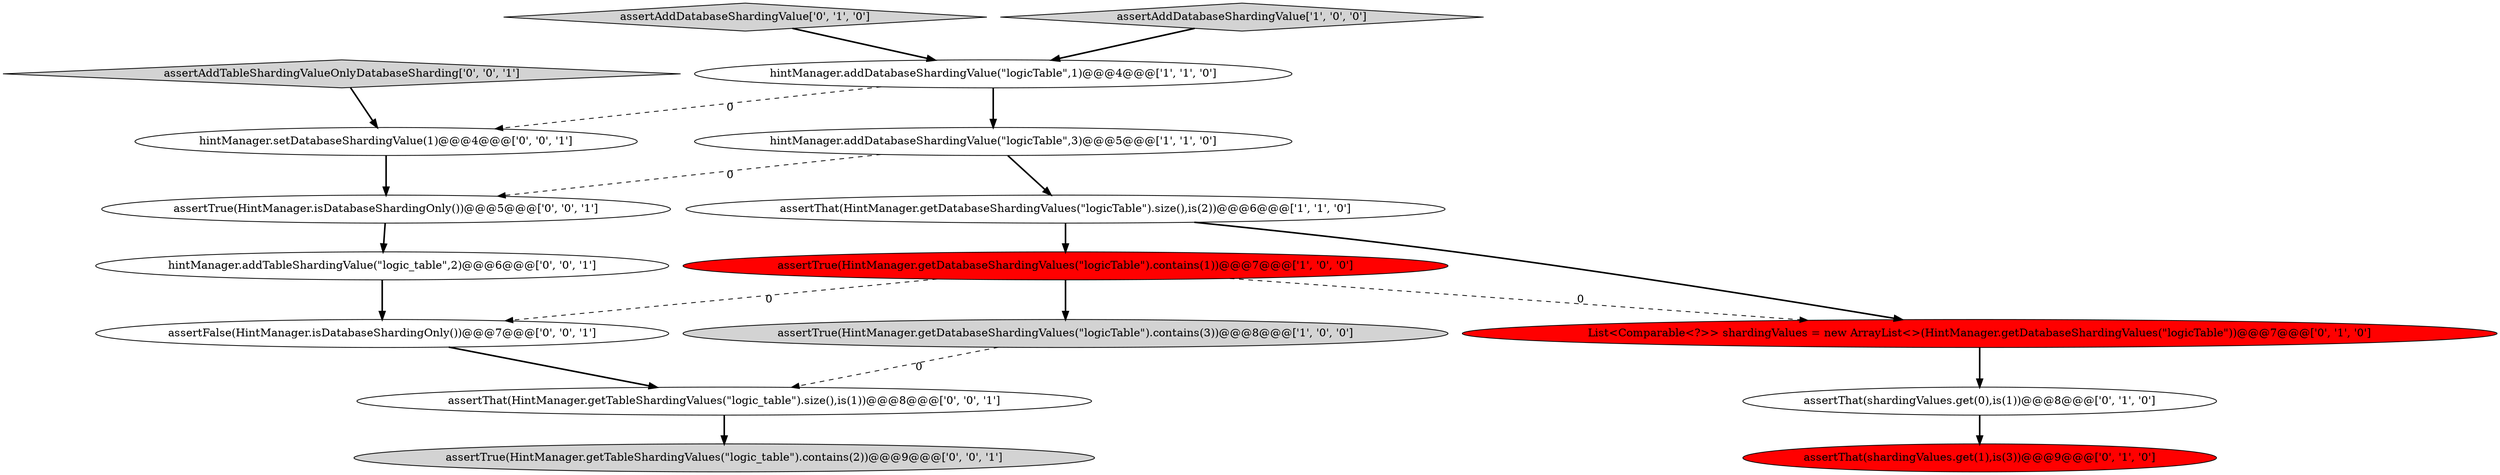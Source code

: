 digraph {
1 [style = filled, label = "assertTrue(HintManager.getDatabaseShardingValues(\"logicTable\").contains(3))@@@8@@@['1', '0', '0']", fillcolor = lightgray, shape = ellipse image = "AAA0AAABBB1BBB"];
2 [style = filled, label = "assertTrue(HintManager.getDatabaseShardingValues(\"logicTable\").contains(1))@@@7@@@['1', '0', '0']", fillcolor = red, shape = ellipse image = "AAA1AAABBB1BBB"];
11 [style = filled, label = "hintManager.setDatabaseShardingValue(1)@@@4@@@['0', '0', '1']", fillcolor = white, shape = ellipse image = "AAA0AAABBB3BBB"];
4 [style = filled, label = "assertThat(HintManager.getDatabaseShardingValues(\"logicTable\").size(),is(2))@@@6@@@['1', '1', '0']", fillcolor = white, shape = ellipse image = "AAA0AAABBB1BBB"];
14 [style = filled, label = "assertTrue(HintManager.isDatabaseShardingOnly())@@@5@@@['0', '0', '1']", fillcolor = white, shape = ellipse image = "AAA0AAABBB3BBB"];
8 [style = filled, label = "List<Comparable<?>> shardingValues = new ArrayList<>(HintManager.getDatabaseShardingValues(\"logicTable\"))@@@7@@@['0', '1', '0']", fillcolor = red, shape = ellipse image = "AAA1AAABBB2BBB"];
10 [style = filled, label = "assertThat(HintManager.getTableShardingValues(\"logic_table\").size(),is(1))@@@8@@@['0', '0', '1']", fillcolor = white, shape = ellipse image = "AAA0AAABBB3BBB"];
13 [style = filled, label = "assertAddTableShardingValueOnlyDatabaseSharding['0', '0', '1']", fillcolor = lightgray, shape = diamond image = "AAA0AAABBB3BBB"];
5 [style = filled, label = "hintManager.addDatabaseShardingValue(\"logicTable\",3)@@@5@@@['1', '1', '0']", fillcolor = white, shape = ellipse image = "AAA0AAABBB1BBB"];
15 [style = filled, label = "assertTrue(HintManager.getTableShardingValues(\"logic_table\").contains(2))@@@9@@@['0', '0', '1']", fillcolor = lightgray, shape = ellipse image = "AAA0AAABBB3BBB"];
16 [style = filled, label = "hintManager.addTableShardingValue(\"logic_table\",2)@@@6@@@['0', '0', '1']", fillcolor = white, shape = ellipse image = "AAA0AAABBB3BBB"];
9 [style = filled, label = "assertThat(shardingValues.get(0),is(1))@@@8@@@['0', '1', '0']", fillcolor = white, shape = ellipse image = "AAA0AAABBB2BBB"];
7 [style = filled, label = "assertThat(shardingValues.get(1),is(3))@@@9@@@['0', '1', '0']", fillcolor = red, shape = ellipse image = "AAA1AAABBB2BBB"];
12 [style = filled, label = "assertFalse(HintManager.isDatabaseShardingOnly())@@@7@@@['0', '0', '1']", fillcolor = white, shape = ellipse image = "AAA0AAABBB3BBB"];
3 [style = filled, label = "hintManager.addDatabaseShardingValue(\"logicTable\",1)@@@4@@@['1', '1', '0']", fillcolor = white, shape = ellipse image = "AAA0AAABBB1BBB"];
6 [style = filled, label = "assertAddDatabaseShardingValue['0', '1', '0']", fillcolor = lightgray, shape = diamond image = "AAA0AAABBB2BBB"];
0 [style = filled, label = "assertAddDatabaseShardingValue['1', '0', '0']", fillcolor = lightgray, shape = diamond image = "AAA0AAABBB1BBB"];
0->3 [style = bold, label=""];
14->16 [style = bold, label=""];
4->8 [style = bold, label=""];
6->3 [style = bold, label=""];
2->12 [style = dashed, label="0"];
3->5 [style = bold, label=""];
12->10 [style = bold, label=""];
5->14 [style = dashed, label="0"];
4->2 [style = bold, label=""];
10->15 [style = bold, label=""];
3->11 [style = dashed, label="0"];
1->10 [style = dashed, label="0"];
9->7 [style = bold, label=""];
11->14 [style = bold, label=""];
2->8 [style = dashed, label="0"];
16->12 [style = bold, label=""];
13->11 [style = bold, label=""];
2->1 [style = bold, label=""];
5->4 [style = bold, label=""];
8->9 [style = bold, label=""];
}
